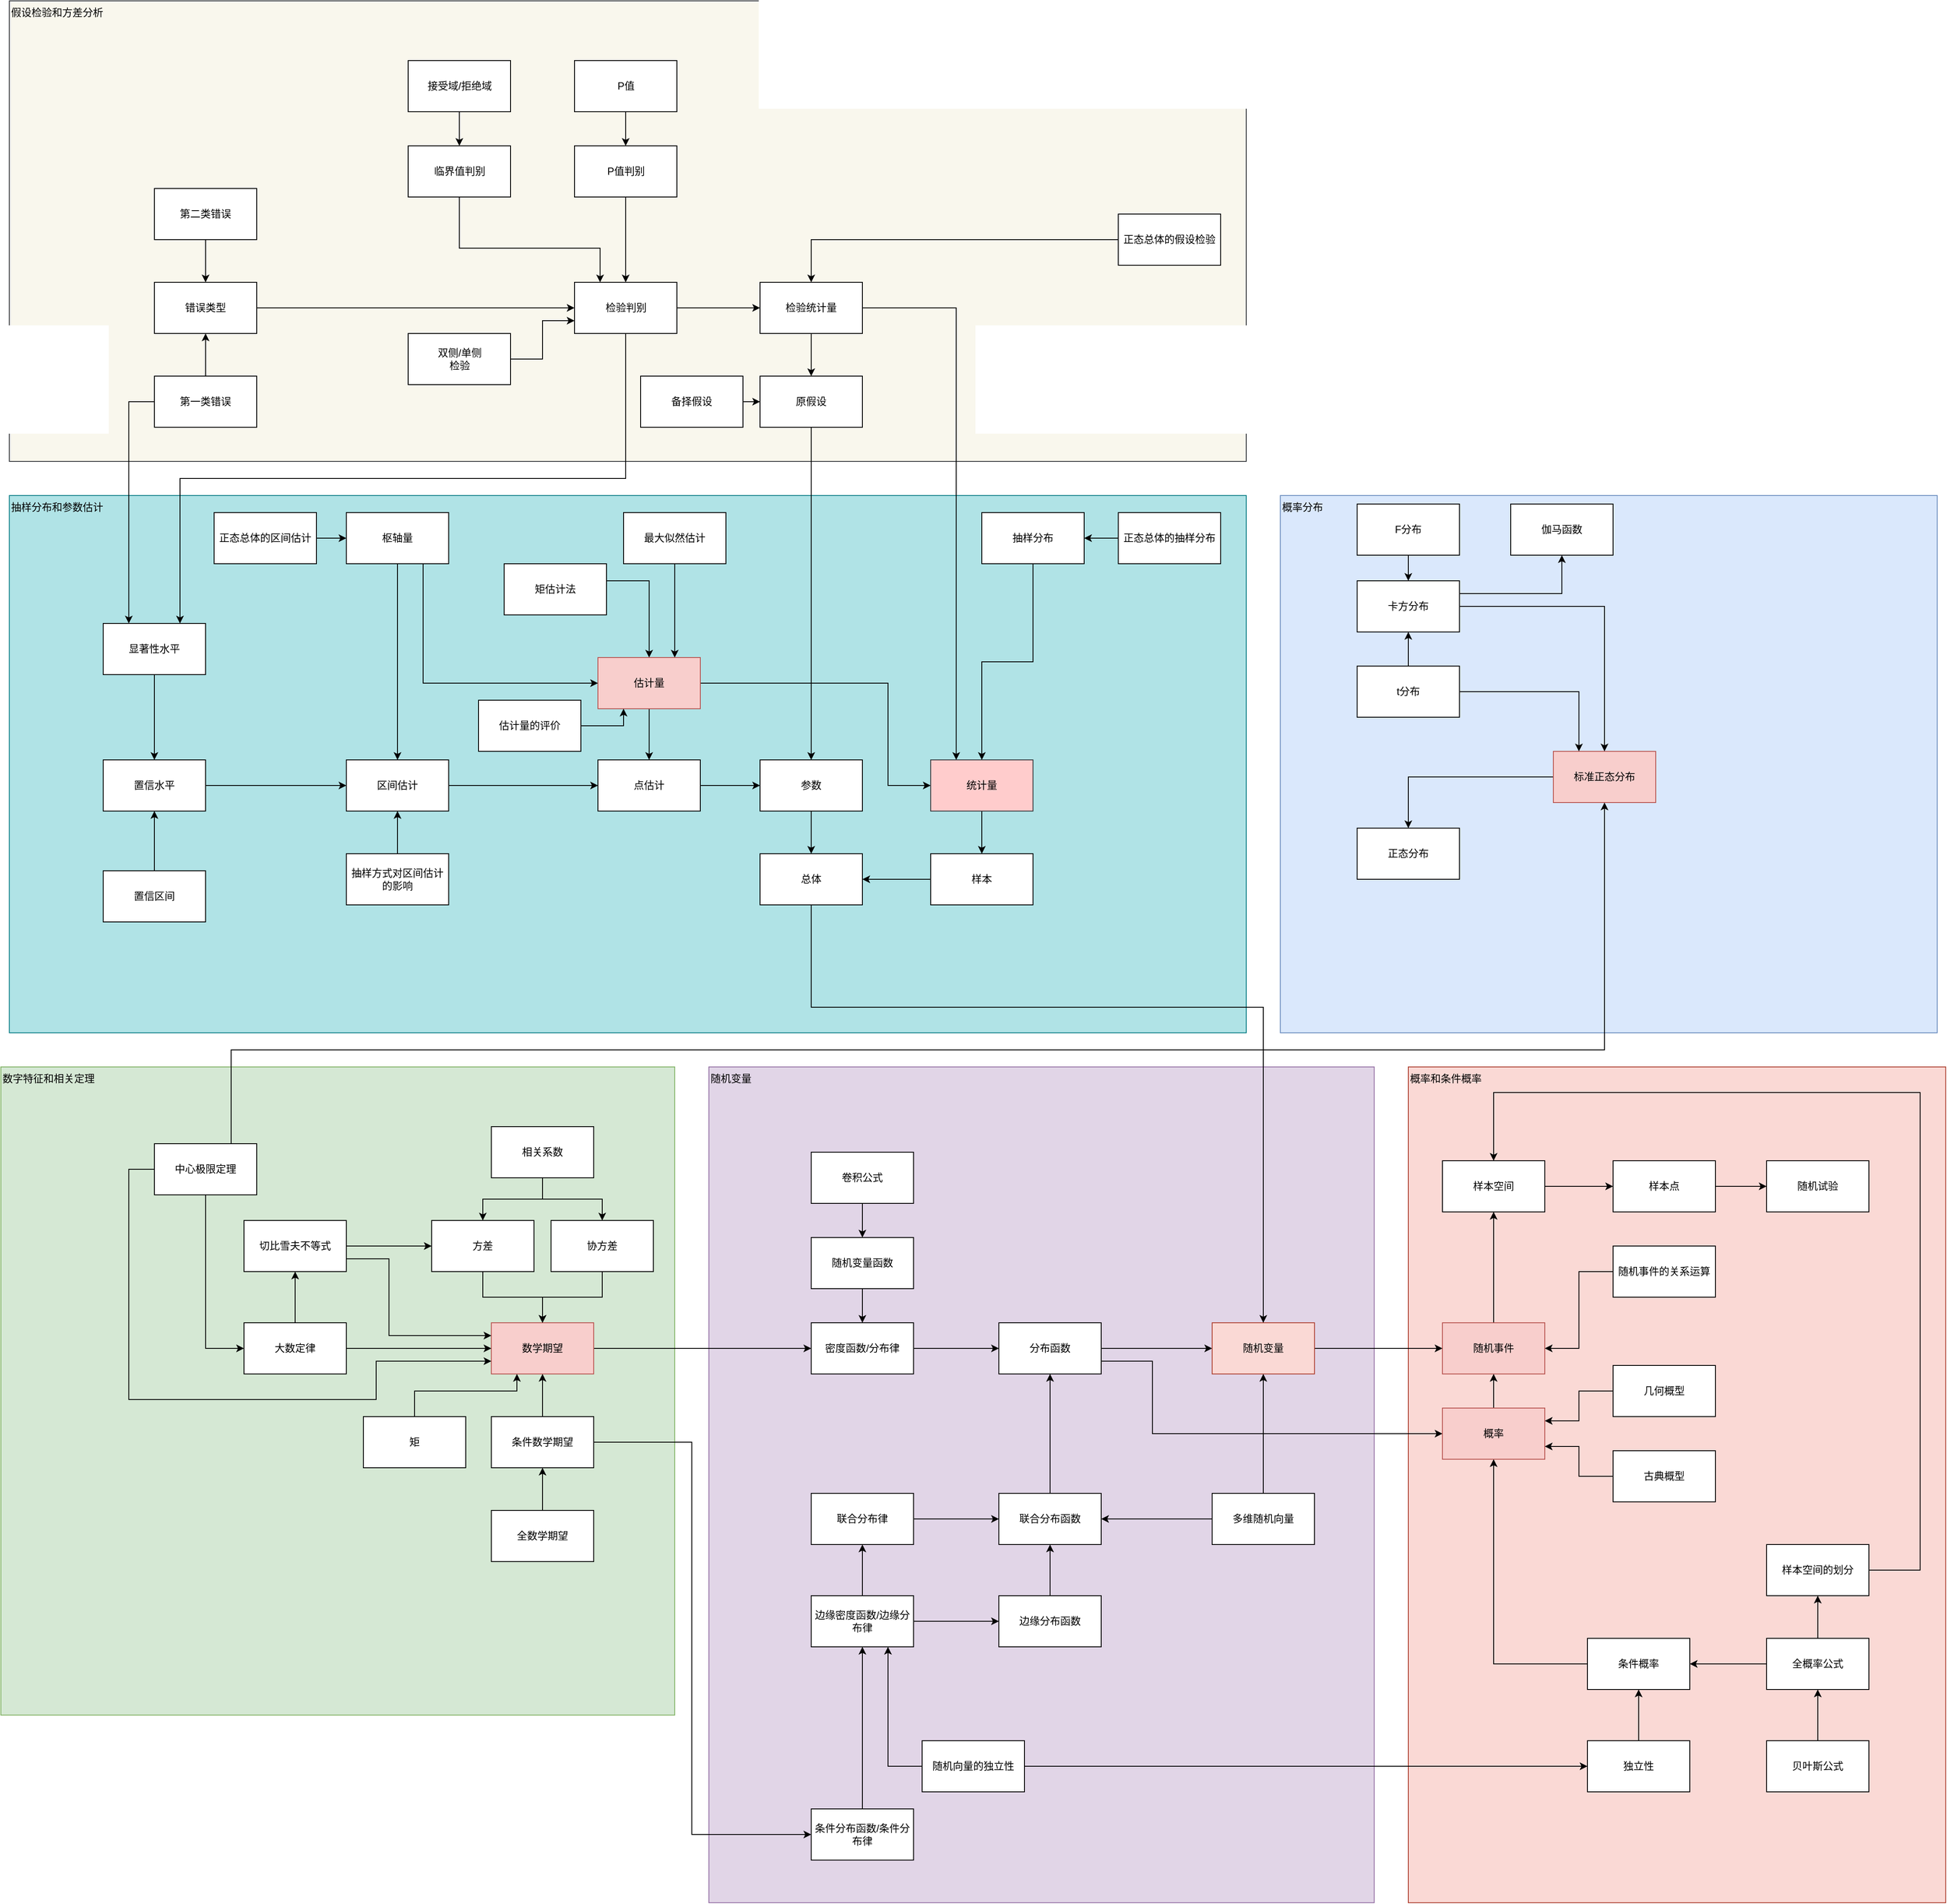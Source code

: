 <mxfile version="21.5.2" type="github">
  <diagram name="Page-1" id="LZJyDBGYhkVnm9KzOlmo">
    <mxGraphModel dx="3807" dy="3402" grid="1" gridSize="10" guides="1" tooltips="1" connect="1" arrows="1" fold="1" page="1" pageScale="1" pageWidth="850" pageHeight="1100" math="0" shadow="0">
      <root>
        <mxCell id="0" />
        <mxCell id="1" parent="0" />
        <mxCell id="ymbf6cTUOjelWDV3sFH_-29" value="假设检验和方差分析" style="rounded=0;whiteSpace=wrap;html=1;fillColor=#f9f7ed;strokeColor=#36393d;verticalAlign=top;align=left;" vertex="1" parent="1">
          <mxGeometry x="-940" y="-1500" width="1450" height="540" as="geometry" />
        </mxCell>
        <mxCell id="ymbf6cTUOjelWDV3sFH_-3" value="概率分布" style="rounded=0;whiteSpace=wrap;html=1;fillColor=#dae8fc;strokeColor=#6c8ebf;verticalAlign=top;align=left;" vertex="1" parent="1">
          <mxGeometry x="550" y="-920" width="770" height="630" as="geometry" />
        </mxCell>
        <mxCell id="F3k5V1CB1kf05i8B304b-11" value="随机变量" style="rounded=0;whiteSpace=wrap;html=1;fillColor=#e1d5e7;strokeColor=#9673a6;verticalAlign=top;align=left;" parent="1" vertex="1">
          <mxGeometry x="-120" y="-250" width="780" height="980" as="geometry" />
        </mxCell>
        <mxCell id="F3k5V1CB1kf05i8B304b-17" value="概率和条件概率" style="rounded=0;whiteSpace=wrap;html=1;fillColor=#fad9d5;strokeColor=#ae4132;verticalAlign=top;align=left;" parent="1" vertex="1">
          <mxGeometry x="700" y="-250" width="630" height="980" as="geometry" />
        </mxCell>
        <mxCell id="F3k5V1CB1kf05i8B304b-52" style="edgeStyle=orthogonalEdgeStyle;rounded=0;orthogonalLoop=1;jettySize=auto;html=1;entryX=0.5;entryY=1;entryDx=0;entryDy=0;" parent="1" source="cLtNdNn3tPnhrVzdo7Qm-2" target="F3k5V1CB1kf05i8B304b-12" edge="1">
          <mxGeometry relative="1" as="geometry">
            <Array as="points" />
          </mxGeometry>
        </mxCell>
        <mxCell id="cLtNdNn3tPnhrVzdo7Qm-2" value="联合分布函数" style="rounded=0;whiteSpace=wrap;html=1;" parent="1" vertex="1">
          <mxGeometry x="220" y="250" width="120" height="60" as="geometry" />
        </mxCell>
        <mxCell id="cLtNdNn3tPnhrVzdo7Qm-4" style="edgeStyle=orthogonalEdgeStyle;rounded=0;orthogonalLoop=1;jettySize=auto;html=1;" parent="1" source="cLtNdNn3tPnhrVzdo7Qm-3" target="cLtNdNn3tPnhrVzdo7Qm-2" edge="1">
          <mxGeometry relative="1" as="geometry" />
        </mxCell>
        <mxCell id="cLtNdNn3tPnhrVzdo7Qm-3" value="边缘分布函数" style="rounded=0;whiteSpace=wrap;html=1;" parent="1" vertex="1">
          <mxGeometry x="220" y="370" width="120" height="60" as="geometry" />
        </mxCell>
        <mxCell id="cLtNdNn3tPnhrVzdo7Qm-9" style="edgeStyle=orthogonalEdgeStyle;rounded=0;orthogonalLoop=1;jettySize=auto;html=1;" parent="1" source="cLtNdNn3tPnhrVzdo7Qm-6" target="cLtNdNn3tPnhrVzdo7Qm-8" edge="1">
          <mxGeometry relative="1" as="geometry" />
        </mxCell>
        <mxCell id="rsQqXhlNHzxdDihvjQ3C-8" style="edgeStyle=orthogonalEdgeStyle;rounded=0;orthogonalLoop=1;jettySize=auto;html=1;entryX=0;entryY=0.5;entryDx=0;entryDy=0;" parent="1" source="cLtNdNn3tPnhrVzdo7Qm-6" target="cLtNdNn3tPnhrVzdo7Qm-3" edge="1">
          <mxGeometry relative="1" as="geometry" />
        </mxCell>
        <mxCell id="cLtNdNn3tPnhrVzdo7Qm-6" value="边缘密度函数/边缘分布律" style="rounded=0;whiteSpace=wrap;html=1;" parent="1" vertex="1">
          <mxGeometry y="370" width="120" height="60" as="geometry" />
        </mxCell>
        <mxCell id="cLtNdNn3tPnhrVzdo7Qm-10" style="edgeStyle=orthogonalEdgeStyle;rounded=0;orthogonalLoop=1;jettySize=auto;html=1;entryX=0;entryY=0.5;entryDx=0;entryDy=0;" parent="1" source="cLtNdNn3tPnhrVzdo7Qm-8" target="cLtNdNn3tPnhrVzdo7Qm-2" edge="1">
          <mxGeometry relative="1" as="geometry" />
        </mxCell>
        <mxCell id="cLtNdNn3tPnhrVzdo7Qm-8" value="联合分布律" style="rounded=0;whiteSpace=wrap;html=1;" parent="1" vertex="1">
          <mxGeometry y="250" width="120" height="60" as="geometry" />
        </mxCell>
        <mxCell id="cLtNdNn3tPnhrVzdo7Qm-14" style="edgeStyle=orthogonalEdgeStyle;rounded=0;orthogonalLoop=1;jettySize=auto;html=1;" parent="1" source="cLtNdNn3tPnhrVzdo7Qm-13" target="cLtNdNn3tPnhrVzdo7Qm-6" edge="1">
          <mxGeometry relative="1" as="geometry" />
        </mxCell>
        <mxCell id="cLtNdNn3tPnhrVzdo7Qm-13" value="条件分布函数/条件分布律" style="rounded=0;whiteSpace=wrap;html=1;" parent="1" vertex="1">
          <mxGeometry y="620" width="120" height="60" as="geometry" />
        </mxCell>
        <mxCell id="cLtNdNn3tPnhrVzdo7Qm-18" style="edgeStyle=orthogonalEdgeStyle;rounded=0;orthogonalLoop=1;jettySize=auto;html=1;entryX=0.75;entryY=1;entryDx=0;entryDy=0;" parent="1" source="cLtNdNn3tPnhrVzdo7Qm-16" target="cLtNdNn3tPnhrVzdo7Qm-6" edge="1">
          <mxGeometry relative="1" as="geometry" />
        </mxCell>
        <mxCell id="F3k5V1CB1kf05i8B304b-58" style="edgeStyle=orthogonalEdgeStyle;rounded=0;orthogonalLoop=1;jettySize=auto;html=1;entryX=0;entryY=0.5;entryDx=0;entryDy=0;exitX=1;exitY=0.5;exitDx=0;exitDy=0;" parent="1" source="cLtNdNn3tPnhrVzdo7Qm-16" target="F3k5V1CB1kf05i8B304b-42" edge="1">
          <mxGeometry relative="1" as="geometry">
            <Array as="points" />
          </mxGeometry>
        </mxCell>
        <mxCell id="cLtNdNn3tPnhrVzdo7Qm-16" value="随机向量的独立性" style="rounded=0;whiteSpace=wrap;html=1;" parent="1" vertex="1">
          <mxGeometry x="130" y="540" width="120" height="60" as="geometry" />
        </mxCell>
        <mxCell id="F3k5V1CB1kf05i8B304b-2" value="数字特征和相关定理" style="rounded=0;whiteSpace=wrap;html=1;fillColor=#d5e8d4;strokeColor=#82b366;verticalAlign=top;align=left;" parent="1" vertex="1">
          <mxGeometry x="-950" y="-250" width="790" height="760" as="geometry" />
        </mxCell>
        <mxCell id="rsQqXhlNHzxdDihvjQ3C-1" style="edgeStyle=orthogonalEdgeStyle;rounded=0;orthogonalLoop=1;jettySize=auto;html=1;entryX=0;entryY=0.5;entryDx=0;entryDy=0;" parent="1" source="F3k5V1CB1kf05i8B304b-3" target="F3k5V1CB1kf05i8B304b-15" edge="1">
          <mxGeometry relative="1" as="geometry" />
        </mxCell>
        <mxCell id="F3k5V1CB1kf05i8B304b-3" value="数学期望" style="rounded=0;whiteSpace=wrap;html=1;fillColor=#f8cecc;strokeColor=#b85450;" parent="1" vertex="1">
          <mxGeometry x="-375" y="50" width="120" height="60" as="geometry" />
        </mxCell>
        <mxCell id="F3k5V1CB1kf05i8B304b-5" style="edgeStyle=orthogonalEdgeStyle;rounded=0;orthogonalLoop=1;jettySize=auto;html=1;" parent="1" source="F3k5V1CB1kf05i8B304b-4" target="F3k5V1CB1kf05i8B304b-3" edge="1">
          <mxGeometry relative="1" as="geometry" />
        </mxCell>
        <mxCell id="F3k5V1CB1kf05i8B304b-4" value="方差" style="rounded=0;whiteSpace=wrap;html=1;" parent="1" vertex="1">
          <mxGeometry x="-445" y="-70" width="120" height="60" as="geometry" />
        </mxCell>
        <mxCell id="F3k5V1CB1kf05i8B304b-7" style="edgeStyle=orthogonalEdgeStyle;rounded=0;orthogonalLoop=1;jettySize=auto;html=1;entryX=0;entryY=0.5;entryDx=0;entryDy=0;exitX=0.5;exitY=1;exitDx=0;exitDy=0;" parent="1" source="F3k5V1CB1kf05i8B304b-6" target="cLtNdNn3tPnhrVzdo7Qm-13" edge="1">
          <mxGeometry relative="1" as="geometry">
            <Array as="points">
              <mxPoint x="-320" y="190" />
              <mxPoint x="-140" y="190" />
              <mxPoint x="-140" y="640" />
            </Array>
            <mxPoint x="530.0" y="790" as="targetPoint" />
          </mxGeometry>
        </mxCell>
        <mxCell id="F3k5V1CB1kf05i8B304b-9" style="edgeStyle=orthogonalEdgeStyle;rounded=0;orthogonalLoop=1;jettySize=auto;html=1;entryX=0.5;entryY=1;entryDx=0;entryDy=0;" parent="1" source="F3k5V1CB1kf05i8B304b-6" target="F3k5V1CB1kf05i8B304b-3" edge="1">
          <mxGeometry relative="1" as="geometry">
            <Array as="points">
              <mxPoint x="-315" y="110" />
              <mxPoint x="-315" y="110" />
            </Array>
          </mxGeometry>
        </mxCell>
        <mxCell id="F3k5V1CB1kf05i8B304b-6" value="条件数学期望" style="rounded=0;whiteSpace=wrap;html=1;" parent="1" vertex="1">
          <mxGeometry x="-375" y="160" width="120" height="60" as="geometry" />
        </mxCell>
        <mxCell id="F3k5V1CB1kf05i8B304b-50" style="edgeStyle=orthogonalEdgeStyle;rounded=0;orthogonalLoop=1;jettySize=auto;html=1;" parent="1" source="F3k5V1CB1kf05i8B304b-12" target="F3k5V1CB1kf05i8B304b-45" edge="1">
          <mxGeometry relative="1" as="geometry" />
        </mxCell>
        <mxCell id="X7N7p8_V6x4Iawnt1zt9-11" style="edgeStyle=orthogonalEdgeStyle;rounded=0;orthogonalLoop=1;jettySize=auto;html=1;entryX=0;entryY=0.5;entryDx=0;entryDy=0;exitX=1;exitY=0.75;exitDx=0;exitDy=0;" parent="1" source="F3k5V1CB1kf05i8B304b-12" target="F3k5V1CB1kf05i8B304b-29" edge="1">
          <mxGeometry relative="1" as="geometry">
            <Array as="points">
              <mxPoint x="400" y="95" />
              <mxPoint x="400" y="180" />
            </Array>
          </mxGeometry>
        </mxCell>
        <mxCell id="F3k5V1CB1kf05i8B304b-12" value="分布函数" style="rounded=0;whiteSpace=wrap;html=1;" parent="1" vertex="1">
          <mxGeometry x="220" y="50" width="120" height="60" as="geometry" />
        </mxCell>
        <mxCell id="F3k5V1CB1kf05i8B304b-16" style="edgeStyle=orthogonalEdgeStyle;rounded=0;orthogonalLoop=1;jettySize=auto;html=1;" parent="1" source="F3k5V1CB1kf05i8B304b-15" target="F3k5V1CB1kf05i8B304b-12" edge="1">
          <mxGeometry relative="1" as="geometry" />
        </mxCell>
        <mxCell id="F3k5V1CB1kf05i8B304b-15" value="密度函数/分布律" style="rounded=0;whiteSpace=wrap;html=1;" parent="1" vertex="1">
          <mxGeometry y="50" width="120" height="60" as="geometry" />
        </mxCell>
        <mxCell id="F3k5V1CB1kf05i8B304b-18" value="随机试验" style="rounded=0;whiteSpace=wrap;html=1;" parent="1" vertex="1">
          <mxGeometry x="1120" y="-140" width="120" height="60" as="geometry" />
        </mxCell>
        <mxCell id="F3k5V1CB1kf05i8B304b-26" style="edgeStyle=orthogonalEdgeStyle;rounded=0;orthogonalLoop=1;jettySize=auto;html=1;" parent="1" source="F3k5V1CB1kf05i8B304b-19" target="F3k5V1CB1kf05i8B304b-23" edge="1">
          <mxGeometry relative="1" as="geometry" />
        </mxCell>
        <mxCell id="F3k5V1CB1kf05i8B304b-19" value="随机事件" style="rounded=0;whiteSpace=wrap;html=1;fillColor=#f8cecc;strokeColor=#b85450;" parent="1" vertex="1">
          <mxGeometry x="740" y="50" width="120" height="60" as="geometry" />
        </mxCell>
        <mxCell id="F3k5V1CB1kf05i8B304b-21" style="edgeStyle=orthogonalEdgeStyle;rounded=0;orthogonalLoop=1;jettySize=auto;html=1;" parent="1" source="F3k5V1CB1kf05i8B304b-20" target="F3k5V1CB1kf05i8B304b-18" edge="1">
          <mxGeometry relative="1" as="geometry" />
        </mxCell>
        <mxCell id="F3k5V1CB1kf05i8B304b-20" value="样本点" style="rounded=0;whiteSpace=wrap;html=1;" parent="1" vertex="1">
          <mxGeometry x="940" y="-140" width="120" height="60" as="geometry" />
        </mxCell>
        <mxCell id="F3k5V1CB1kf05i8B304b-25" style="edgeStyle=orthogonalEdgeStyle;rounded=0;orthogonalLoop=1;jettySize=auto;html=1;" parent="1" source="F3k5V1CB1kf05i8B304b-23" target="F3k5V1CB1kf05i8B304b-20" edge="1">
          <mxGeometry relative="1" as="geometry" />
        </mxCell>
        <mxCell id="F3k5V1CB1kf05i8B304b-23" value="样本空间" style="rounded=0;whiteSpace=wrap;html=1;" parent="1" vertex="1">
          <mxGeometry x="740" y="-140" width="120" height="60" as="geometry" />
        </mxCell>
        <mxCell id="F3k5V1CB1kf05i8B304b-28" style="edgeStyle=orthogonalEdgeStyle;rounded=0;orthogonalLoop=1;jettySize=auto;html=1;entryX=1;entryY=0.5;entryDx=0;entryDy=0;" parent="1" source="F3k5V1CB1kf05i8B304b-27" target="F3k5V1CB1kf05i8B304b-19" edge="1">
          <mxGeometry relative="1" as="geometry" />
        </mxCell>
        <mxCell id="F3k5V1CB1kf05i8B304b-27" value="随机事件的关系运算" style="rounded=0;whiteSpace=wrap;html=1;" parent="1" vertex="1">
          <mxGeometry x="940" y="-40" width="120" height="60" as="geometry" />
        </mxCell>
        <mxCell id="F3k5V1CB1kf05i8B304b-30" style="edgeStyle=orthogonalEdgeStyle;rounded=0;orthogonalLoop=1;jettySize=auto;html=1;" parent="1" source="F3k5V1CB1kf05i8B304b-29" target="F3k5V1CB1kf05i8B304b-19" edge="1">
          <mxGeometry relative="1" as="geometry" />
        </mxCell>
        <mxCell id="F3k5V1CB1kf05i8B304b-29" value="概率" style="rounded=0;whiteSpace=wrap;html=1;fillColor=#f8cecc;strokeColor=#b85450;" parent="1" vertex="1">
          <mxGeometry x="740" y="150" width="120" height="60" as="geometry" />
        </mxCell>
        <mxCell id="F3k5V1CB1kf05i8B304b-34" style="edgeStyle=orthogonalEdgeStyle;rounded=0;orthogonalLoop=1;jettySize=auto;html=1;entryX=1;entryY=0.75;entryDx=0;entryDy=0;" parent="1" source="F3k5V1CB1kf05i8B304b-31" target="F3k5V1CB1kf05i8B304b-29" edge="1">
          <mxGeometry relative="1" as="geometry" />
        </mxCell>
        <mxCell id="F3k5V1CB1kf05i8B304b-31" value="古典概型" style="rounded=0;whiteSpace=wrap;html=1;" parent="1" vertex="1">
          <mxGeometry x="940" y="200" width="120" height="60" as="geometry" />
        </mxCell>
        <mxCell id="F3k5V1CB1kf05i8B304b-33" style="edgeStyle=orthogonalEdgeStyle;rounded=0;orthogonalLoop=1;jettySize=auto;html=1;entryX=1;entryY=0.25;entryDx=0;entryDy=0;" parent="1" source="F3k5V1CB1kf05i8B304b-32" target="F3k5V1CB1kf05i8B304b-29" edge="1">
          <mxGeometry relative="1" as="geometry" />
        </mxCell>
        <mxCell id="F3k5V1CB1kf05i8B304b-32" value="几何概型" style="rounded=0;whiteSpace=wrap;html=1;" parent="1" vertex="1">
          <mxGeometry x="940" y="100" width="120" height="60" as="geometry" />
        </mxCell>
        <mxCell id="F3k5V1CB1kf05i8B304b-37" style="edgeStyle=orthogonalEdgeStyle;rounded=0;orthogonalLoop=1;jettySize=auto;html=1;entryX=0.5;entryY=1;entryDx=0;entryDy=0;" parent="1" source="F3k5V1CB1kf05i8B304b-36" target="F3k5V1CB1kf05i8B304b-29" edge="1">
          <mxGeometry relative="1" as="geometry" />
        </mxCell>
        <mxCell id="F3k5V1CB1kf05i8B304b-36" value="条件概率" style="rounded=0;whiteSpace=wrap;html=1;" parent="1" vertex="1">
          <mxGeometry x="910" y="420" width="120" height="60" as="geometry" />
        </mxCell>
        <mxCell id="F3k5V1CB1kf05i8B304b-39" style="edgeStyle=orthogonalEdgeStyle;rounded=0;orthogonalLoop=1;jettySize=auto;html=1;entryX=1;entryY=0.5;entryDx=0;entryDy=0;" parent="1" source="F3k5V1CB1kf05i8B304b-38" target="F3k5V1CB1kf05i8B304b-36" edge="1">
          <mxGeometry relative="1" as="geometry" />
        </mxCell>
        <mxCell id="F3k5V1CB1kf05i8B304b-48" style="edgeStyle=orthogonalEdgeStyle;rounded=0;orthogonalLoop=1;jettySize=auto;html=1;" parent="1" source="F3k5V1CB1kf05i8B304b-38" target="F3k5V1CB1kf05i8B304b-47" edge="1">
          <mxGeometry relative="1" as="geometry" />
        </mxCell>
        <mxCell id="F3k5V1CB1kf05i8B304b-38" value="全概率公式" style="rounded=0;whiteSpace=wrap;html=1;" parent="1" vertex="1">
          <mxGeometry x="1120" y="420" width="120" height="60" as="geometry" />
        </mxCell>
        <mxCell id="F3k5V1CB1kf05i8B304b-41" style="edgeStyle=orthogonalEdgeStyle;rounded=0;orthogonalLoop=1;jettySize=auto;html=1;" parent="1" source="F3k5V1CB1kf05i8B304b-40" target="F3k5V1CB1kf05i8B304b-38" edge="1">
          <mxGeometry relative="1" as="geometry" />
        </mxCell>
        <mxCell id="F3k5V1CB1kf05i8B304b-40" value="贝叶斯公式" style="rounded=0;whiteSpace=wrap;html=1;" parent="1" vertex="1">
          <mxGeometry x="1120" y="540" width="120" height="60" as="geometry" />
        </mxCell>
        <mxCell id="F3k5V1CB1kf05i8B304b-43" style="edgeStyle=orthogonalEdgeStyle;rounded=0;orthogonalLoop=1;jettySize=auto;html=1;entryX=0.5;entryY=1;entryDx=0;entryDy=0;" parent="1" source="F3k5V1CB1kf05i8B304b-42" target="F3k5V1CB1kf05i8B304b-36" edge="1">
          <mxGeometry relative="1" as="geometry" />
        </mxCell>
        <mxCell id="F3k5V1CB1kf05i8B304b-42" value="独立性" style="rounded=0;whiteSpace=wrap;html=1;" parent="1" vertex="1">
          <mxGeometry x="910" y="540" width="120" height="60" as="geometry" />
        </mxCell>
        <mxCell id="F3k5V1CB1kf05i8B304b-46" style="edgeStyle=orthogonalEdgeStyle;rounded=0;orthogonalLoop=1;jettySize=auto;html=1;" parent="1" source="F3k5V1CB1kf05i8B304b-45" target="F3k5V1CB1kf05i8B304b-19" edge="1">
          <mxGeometry relative="1" as="geometry" />
        </mxCell>
        <mxCell id="F3k5V1CB1kf05i8B304b-45" value="随机变量" style="rounded=0;whiteSpace=wrap;html=1;fillColor=#fad9d5;strokeColor=#ae4132;" parent="1" vertex="1">
          <mxGeometry x="470" y="50" width="120" height="60" as="geometry" />
        </mxCell>
        <mxCell id="F3k5V1CB1kf05i8B304b-49" style="edgeStyle=orthogonalEdgeStyle;rounded=0;orthogonalLoop=1;jettySize=auto;html=1;entryX=0.5;entryY=0;entryDx=0;entryDy=0;" parent="1" source="F3k5V1CB1kf05i8B304b-47" target="F3k5V1CB1kf05i8B304b-23" edge="1">
          <mxGeometry relative="1" as="geometry">
            <Array as="points">
              <mxPoint x="1300" y="340" />
              <mxPoint x="1300" y="-220" />
              <mxPoint x="800" y="-220" />
            </Array>
          </mxGeometry>
        </mxCell>
        <mxCell id="F3k5V1CB1kf05i8B304b-47" value="样本空间的划分" style="rounded=0;whiteSpace=wrap;html=1;" parent="1" vertex="1">
          <mxGeometry x="1120" y="310" width="120" height="60" as="geometry" />
        </mxCell>
        <mxCell id="F3k5V1CB1kf05i8B304b-54" style="edgeStyle=orthogonalEdgeStyle;rounded=0;orthogonalLoop=1;jettySize=auto;html=1;entryX=0.5;entryY=1;entryDx=0;entryDy=0;" parent="1" source="F3k5V1CB1kf05i8B304b-53" target="F3k5V1CB1kf05i8B304b-45" edge="1">
          <mxGeometry relative="1" as="geometry" />
        </mxCell>
        <mxCell id="F3k5V1CB1kf05i8B304b-55" style="edgeStyle=orthogonalEdgeStyle;rounded=0;orthogonalLoop=1;jettySize=auto;html=1;" parent="1" source="F3k5V1CB1kf05i8B304b-53" target="cLtNdNn3tPnhrVzdo7Qm-2" edge="1">
          <mxGeometry relative="1" as="geometry" />
        </mxCell>
        <mxCell id="F3k5V1CB1kf05i8B304b-53" value="多维随机向量" style="rounded=0;whiteSpace=wrap;html=1;" parent="1" vertex="1">
          <mxGeometry x="470" y="250" width="120" height="60" as="geometry" />
        </mxCell>
        <mxCell id="X7N7p8_V6x4Iawnt1zt9-3" style="edgeStyle=orthogonalEdgeStyle;rounded=0;orthogonalLoop=1;jettySize=auto;html=1;entryX=0.5;entryY=0;entryDx=0;entryDy=0;" parent="1" source="rsQqXhlNHzxdDihvjQ3C-2" target="F3k5V1CB1kf05i8B304b-3" edge="1">
          <mxGeometry relative="1" as="geometry" />
        </mxCell>
        <mxCell id="rsQqXhlNHzxdDihvjQ3C-2" value="协方差" style="rounded=0;whiteSpace=wrap;html=1;" parent="1" vertex="1">
          <mxGeometry x="-305" y="-70" width="120" height="60" as="geometry" />
        </mxCell>
        <mxCell id="rsQqXhlNHzxdDihvjQ3C-6" style="edgeStyle=orthogonalEdgeStyle;rounded=0;orthogonalLoop=1;jettySize=auto;html=1;entryX=0.5;entryY=0;entryDx=0;entryDy=0;" parent="1" source="rsQqXhlNHzxdDihvjQ3C-5" target="F3k5V1CB1kf05i8B304b-4" edge="1">
          <mxGeometry relative="1" as="geometry" />
        </mxCell>
        <mxCell id="rsQqXhlNHzxdDihvjQ3C-7" style="edgeStyle=orthogonalEdgeStyle;rounded=0;orthogonalLoop=1;jettySize=auto;html=1;" parent="1" source="rsQqXhlNHzxdDihvjQ3C-5" target="rsQqXhlNHzxdDihvjQ3C-2" edge="1">
          <mxGeometry relative="1" as="geometry" />
        </mxCell>
        <mxCell id="rsQqXhlNHzxdDihvjQ3C-5" value="相关系数" style="rounded=0;whiteSpace=wrap;html=1;" parent="1" vertex="1">
          <mxGeometry x="-375" y="-180" width="120" height="60" as="geometry" />
        </mxCell>
        <mxCell id="rsQqXhlNHzxdDihvjQ3C-10" style="edgeStyle=orthogonalEdgeStyle;rounded=0;orthogonalLoop=1;jettySize=auto;html=1;entryX=0.25;entryY=1;entryDx=0;entryDy=0;exitX=0.5;exitY=0;exitDx=0;exitDy=0;" parent="1" source="rsQqXhlNHzxdDihvjQ3C-9" target="F3k5V1CB1kf05i8B304b-3" edge="1">
          <mxGeometry relative="1" as="geometry">
            <Array as="points">
              <mxPoint x="-465" y="130" />
              <mxPoint x="-345" y="130" />
            </Array>
          </mxGeometry>
        </mxCell>
        <mxCell id="rsQqXhlNHzxdDihvjQ3C-9" value="矩" style="rounded=0;whiteSpace=wrap;html=1;" parent="1" vertex="1">
          <mxGeometry x="-525" y="160" width="120" height="60" as="geometry" />
        </mxCell>
        <mxCell id="zyKKh0DaNkTI4sQCX2Am-1" value="抽样分布和参数估计" style="rounded=0;whiteSpace=wrap;html=1;fillColor=#b0e3e6;strokeColor=#0e8088;verticalAlign=top;align=left;" parent="1" vertex="1">
          <mxGeometry x="-940" y="-920" width="1450" height="630" as="geometry" />
        </mxCell>
        <mxCell id="zyKKh0DaNkTI4sQCX2Am-14" style="edgeStyle=orthogonalEdgeStyle;rounded=0;orthogonalLoop=1;jettySize=auto;html=1;exitX=0.5;exitY=1;exitDx=0;exitDy=0;" parent="1" source="zyKKh0DaNkTI4sQCX2Am-2" target="F3k5V1CB1kf05i8B304b-45" edge="1">
          <mxGeometry relative="1" as="geometry">
            <Array as="points">
              <mxPoint y="-320" />
              <mxPoint x="530" y="-320" />
            </Array>
          </mxGeometry>
        </mxCell>
        <mxCell id="zyKKh0DaNkTI4sQCX2Am-2" value="总体" style="rounded=0;whiteSpace=wrap;html=1;" parent="1" vertex="1">
          <mxGeometry x="-60" y="-500" width="120" height="60" as="geometry" />
        </mxCell>
        <mxCell id="zyKKh0DaNkTI4sQCX2Am-4" style="edgeStyle=orthogonalEdgeStyle;rounded=0;orthogonalLoop=1;jettySize=auto;html=1;" parent="1" source="zyKKh0DaNkTI4sQCX2Am-3" target="zyKKh0DaNkTI4sQCX2Am-2" edge="1">
          <mxGeometry relative="1" as="geometry" />
        </mxCell>
        <mxCell id="zyKKh0DaNkTI4sQCX2Am-3" value="样本" style="rounded=0;whiteSpace=wrap;html=1;" parent="1" vertex="1">
          <mxGeometry x="140" y="-500" width="120" height="60" as="geometry" />
        </mxCell>
        <mxCell id="zyKKh0DaNkTI4sQCX2Am-6" style="edgeStyle=orthogonalEdgeStyle;rounded=0;orthogonalLoop=1;jettySize=auto;html=1;" parent="1" source="zyKKh0DaNkTI4sQCX2Am-5" target="zyKKh0DaNkTI4sQCX2Am-3" edge="1">
          <mxGeometry relative="1" as="geometry" />
        </mxCell>
        <mxCell id="zyKKh0DaNkTI4sQCX2Am-5" value="统计量" style="rounded=0;whiteSpace=wrap;html=1;fillColor=#ffcccc;strokeColor=#36393d;" parent="1" vertex="1">
          <mxGeometry x="140" y="-610" width="120" height="60" as="geometry" />
        </mxCell>
        <mxCell id="zyKKh0DaNkTI4sQCX2Am-8" style="edgeStyle=orthogonalEdgeStyle;rounded=0;orthogonalLoop=1;jettySize=auto;html=1;entryX=0.5;entryY=0;entryDx=0;entryDy=0;" parent="1" source="zyKKh0DaNkTI4sQCX2Am-7" target="zyKKh0DaNkTI4sQCX2Am-2" edge="1">
          <mxGeometry relative="1" as="geometry" />
        </mxCell>
        <mxCell id="zyKKh0DaNkTI4sQCX2Am-7" value="参数" style="rounded=0;whiteSpace=wrap;html=1;" parent="1" vertex="1">
          <mxGeometry x="-60" y="-610" width="120" height="60" as="geometry" />
        </mxCell>
        <mxCell id="zyKKh0DaNkTI4sQCX2Am-16" style="edgeStyle=orthogonalEdgeStyle;rounded=0;orthogonalLoop=1;jettySize=auto;html=1;entryX=0.5;entryY=0;entryDx=0;entryDy=0;" parent="1" source="zyKKh0DaNkTI4sQCX2Am-15" target="zyKKh0DaNkTI4sQCX2Am-5" edge="1">
          <mxGeometry relative="1" as="geometry" />
        </mxCell>
        <mxCell id="zyKKh0DaNkTI4sQCX2Am-15" value="抽样分布" style="rounded=0;whiteSpace=wrap;html=1;" parent="1" vertex="1">
          <mxGeometry x="200" y="-900" width="120" height="60" as="geometry" />
        </mxCell>
        <mxCell id="zyKKh0DaNkTI4sQCX2Am-19" style="edgeStyle=orthogonalEdgeStyle;rounded=0;orthogonalLoop=1;jettySize=auto;html=1;entryX=0;entryY=0.5;entryDx=0;entryDy=0;" parent="1" source="zyKKh0DaNkTI4sQCX2Am-18" target="zyKKh0DaNkTI4sQCX2Am-7" edge="1">
          <mxGeometry relative="1" as="geometry" />
        </mxCell>
        <mxCell id="zyKKh0DaNkTI4sQCX2Am-18" value="点估计" style="rounded=0;whiteSpace=wrap;html=1;" parent="1" vertex="1">
          <mxGeometry x="-250" y="-610" width="120" height="60" as="geometry" />
        </mxCell>
        <mxCell id="ymbf6cTUOjelWDV3sFH_-9" style="edgeStyle=orthogonalEdgeStyle;rounded=0;orthogonalLoop=1;jettySize=auto;html=1;entryX=0.5;entryY=0;entryDx=0;entryDy=0;" edge="1" parent="1" source="zyKKh0DaNkTI4sQCX2Am-20" target="zyKKh0DaNkTI4sQCX2Am-27">
          <mxGeometry relative="1" as="geometry">
            <Array as="points">
              <mxPoint x="-190" y="-820" />
            </Array>
          </mxGeometry>
        </mxCell>
        <mxCell id="zyKKh0DaNkTI4sQCX2Am-20" value="矩估计法" style="rounded=0;whiteSpace=wrap;html=1;" parent="1" vertex="1">
          <mxGeometry x="-360" y="-840" width="120" height="60" as="geometry" />
        </mxCell>
        <mxCell id="ymbf6cTUOjelWDV3sFH_-10" style="edgeStyle=orthogonalEdgeStyle;rounded=0;orthogonalLoop=1;jettySize=auto;html=1;entryX=0.75;entryY=0;entryDx=0;entryDy=0;" edge="1" parent="1" source="zyKKh0DaNkTI4sQCX2Am-21" target="zyKKh0DaNkTI4sQCX2Am-27">
          <mxGeometry relative="1" as="geometry" />
        </mxCell>
        <mxCell id="zyKKh0DaNkTI4sQCX2Am-21" value="最大似然估计" style="rounded=0;whiteSpace=wrap;html=1;" parent="1" vertex="1">
          <mxGeometry x="-220" y="-900" width="120" height="60" as="geometry" />
        </mxCell>
        <mxCell id="Ruo5OxQ9jc3C6_qE5Jxz-2" style="edgeStyle=orthogonalEdgeStyle;rounded=0;orthogonalLoop=1;jettySize=auto;html=1;" parent="1" source="zyKKh0DaNkTI4sQCX2Am-24" target="zyKKh0DaNkTI4sQCX2Am-18" edge="1">
          <mxGeometry relative="1" as="geometry" />
        </mxCell>
        <mxCell id="zyKKh0DaNkTI4sQCX2Am-24" value="区间估计" style="rounded=0;whiteSpace=wrap;html=1;" parent="1" vertex="1">
          <mxGeometry x="-545" y="-610" width="120" height="60" as="geometry" />
        </mxCell>
        <mxCell id="ymbf6cTUOjelWDV3sFH_-1" style="edgeStyle=orthogonalEdgeStyle;rounded=0;orthogonalLoop=1;jettySize=auto;html=1;" edge="1" parent="1" source="zyKKh0DaNkTI4sQCX2Am-27" target="zyKKh0DaNkTI4sQCX2Am-18">
          <mxGeometry relative="1" as="geometry" />
        </mxCell>
        <mxCell id="ymbf6cTUOjelWDV3sFH_-7" style="edgeStyle=orthogonalEdgeStyle;rounded=0;orthogonalLoop=1;jettySize=auto;html=1;entryX=0;entryY=0.5;entryDx=0;entryDy=0;" edge="1" parent="1" source="zyKKh0DaNkTI4sQCX2Am-27" target="zyKKh0DaNkTI4sQCX2Am-5">
          <mxGeometry relative="1" as="geometry">
            <Array as="points">
              <mxPoint x="90" y="-700" />
              <mxPoint x="90" y="-580" />
            </Array>
          </mxGeometry>
        </mxCell>
        <mxCell id="zyKKh0DaNkTI4sQCX2Am-27" value="估计量" style="rounded=0;whiteSpace=wrap;html=1;fillColor=#f8cecc;strokeColor=#b85450;" parent="1" vertex="1">
          <mxGeometry x="-250" y="-730" width="120" height="60" as="geometry" />
        </mxCell>
        <mxCell id="zyKKh0DaNkTI4sQCX2Am-31" style="edgeStyle=orthogonalEdgeStyle;rounded=0;orthogonalLoop=1;jettySize=auto;html=1;entryX=0.25;entryY=1;entryDx=0;entryDy=0;" parent="1" source="zyKKh0DaNkTI4sQCX2Am-30" target="zyKKh0DaNkTI4sQCX2Am-27" edge="1">
          <mxGeometry relative="1" as="geometry" />
        </mxCell>
        <mxCell id="zyKKh0DaNkTI4sQCX2Am-30" value="估计量的评价" style="rounded=0;whiteSpace=wrap;html=1;" parent="1" vertex="1">
          <mxGeometry x="-390" y="-680" width="120" height="60" as="geometry" />
        </mxCell>
        <mxCell id="ymbf6cTUOjelWDV3sFH_-25" style="edgeStyle=orthogonalEdgeStyle;rounded=0;orthogonalLoop=1;jettySize=auto;html=1;entryX=0;entryY=0.5;entryDx=0;entryDy=0;exitX=0.75;exitY=1;exitDx=0;exitDy=0;" edge="1" parent="1" source="zyKKh0DaNkTI4sQCX2Am-32" target="zyKKh0DaNkTI4sQCX2Am-27">
          <mxGeometry relative="1" as="geometry">
            <Array as="points">
              <mxPoint x="-455" y="-700" />
            </Array>
          </mxGeometry>
        </mxCell>
        <mxCell id="ymbf6cTUOjelWDV3sFH_-26" style="edgeStyle=orthogonalEdgeStyle;rounded=0;orthogonalLoop=1;jettySize=auto;html=1;" edge="1" parent="1" source="zyKKh0DaNkTI4sQCX2Am-32" target="zyKKh0DaNkTI4sQCX2Am-24">
          <mxGeometry relative="1" as="geometry" />
        </mxCell>
        <mxCell id="zyKKh0DaNkTI4sQCX2Am-32" value="枢轴量" style="rounded=0;whiteSpace=wrap;html=1;" parent="1" vertex="1">
          <mxGeometry x="-545" y="-900" width="120" height="60" as="geometry" />
        </mxCell>
        <mxCell id="zyKKh0DaNkTI4sQCX2Am-34" value="正态分布" style="rounded=0;whiteSpace=wrap;html=1;" parent="1" vertex="1">
          <mxGeometry x="640" y="-530" width="120" height="60" as="geometry" />
        </mxCell>
        <mxCell id="zyKKh0DaNkTI4sQCX2Am-37" style="edgeStyle=orthogonalEdgeStyle;rounded=0;orthogonalLoop=1;jettySize=auto;html=1;" parent="1" source="zyKKh0DaNkTI4sQCX2Am-36" target="zyKKh0DaNkTI4sQCX2Am-34" edge="1">
          <mxGeometry relative="1" as="geometry" />
        </mxCell>
        <mxCell id="zyKKh0DaNkTI4sQCX2Am-36" value="标准正态分布" style="rounded=0;whiteSpace=wrap;html=1;fillColor=#f8cecc;strokeColor=#b85450;" parent="1" vertex="1">
          <mxGeometry x="870" y="-620" width="120" height="60" as="geometry" />
        </mxCell>
        <mxCell id="sJdl5WpV_pYFhPxivW0N-9" style="edgeStyle=orthogonalEdgeStyle;rounded=0;orthogonalLoop=1;jettySize=auto;html=1;exitX=1;exitY=0.25;exitDx=0;exitDy=0;" parent="1" source="zyKKh0DaNkTI4sQCX2Am-38" target="sJdl5WpV_pYFhPxivW0N-8" edge="1">
          <mxGeometry relative="1" as="geometry" />
        </mxCell>
        <mxCell id="ymbf6cTUOjelWDV3sFH_-5" style="edgeStyle=orthogonalEdgeStyle;rounded=0;orthogonalLoop=1;jettySize=auto;html=1;entryX=0.5;entryY=0;entryDx=0;entryDy=0;" edge="1" parent="1" source="zyKKh0DaNkTI4sQCX2Am-38" target="zyKKh0DaNkTI4sQCX2Am-36">
          <mxGeometry relative="1" as="geometry" />
        </mxCell>
        <mxCell id="zyKKh0DaNkTI4sQCX2Am-38" value="卡方分布" style="rounded=0;whiteSpace=wrap;html=1;" parent="1" vertex="1">
          <mxGeometry x="640" y="-820" width="120" height="60" as="geometry" />
        </mxCell>
        <mxCell id="zyKKh0DaNkTI4sQCX2Am-42" style="edgeStyle=orthogonalEdgeStyle;rounded=0;orthogonalLoop=1;jettySize=auto;html=1;entryX=0.5;entryY=1;entryDx=0;entryDy=0;" parent="1" source="zyKKh0DaNkTI4sQCX2Am-41" target="zyKKh0DaNkTI4sQCX2Am-38" edge="1">
          <mxGeometry relative="1" as="geometry" />
        </mxCell>
        <mxCell id="ymbf6cTUOjelWDV3sFH_-6" style="edgeStyle=orthogonalEdgeStyle;rounded=0;orthogonalLoop=1;jettySize=auto;html=1;entryX=0.25;entryY=0;entryDx=0;entryDy=0;" edge="1" parent="1" source="zyKKh0DaNkTI4sQCX2Am-41" target="zyKKh0DaNkTI4sQCX2Am-36">
          <mxGeometry relative="1" as="geometry">
            <Array as="points">
              <mxPoint x="900" y="-690" />
            </Array>
          </mxGeometry>
        </mxCell>
        <mxCell id="zyKKh0DaNkTI4sQCX2Am-41" value="t分布" style="rounded=0;whiteSpace=wrap;html=1;" parent="1" vertex="1">
          <mxGeometry x="640" y="-720" width="120" height="60" as="geometry" />
        </mxCell>
        <mxCell id="zyKKh0DaNkTI4sQCX2Am-45" style="edgeStyle=orthogonalEdgeStyle;rounded=0;orthogonalLoop=1;jettySize=auto;html=1;entryX=0.5;entryY=0;entryDx=0;entryDy=0;" parent="1" source="zyKKh0DaNkTI4sQCX2Am-44" target="zyKKh0DaNkTI4sQCX2Am-38" edge="1">
          <mxGeometry relative="1" as="geometry">
            <Array as="points">
              <mxPoint x="700" y="-870" />
            </Array>
          </mxGeometry>
        </mxCell>
        <mxCell id="zyKKh0DaNkTI4sQCX2Am-44" value="F分布" style="rounded=0;whiteSpace=wrap;html=1;" parent="1" vertex="1">
          <mxGeometry x="640" y="-910" width="120" height="60" as="geometry" />
        </mxCell>
        <mxCell id="zyKKh0DaNkTI4sQCX2Am-48" style="edgeStyle=orthogonalEdgeStyle;rounded=0;orthogonalLoop=1;jettySize=auto;html=1;entryX=1;entryY=0.5;entryDx=0;entryDy=0;" parent="1" source="zyKKh0DaNkTI4sQCX2Am-47" target="zyKKh0DaNkTI4sQCX2Am-15" edge="1">
          <mxGeometry relative="1" as="geometry">
            <Array as="points">
              <mxPoint x="430" y="-870" />
            </Array>
          </mxGeometry>
        </mxCell>
        <mxCell id="zyKKh0DaNkTI4sQCX2Am-47" value="正态总体的抽样分布" style="rounded=0;whiteSpace=wrap;html=1;" parent="1" vertex="1">
          <mxGeometry x="360" y="-900" width="120" height="60" as="geometry" />
        </mxCell>
        <mxCell id="zyKKh0DaNkTI4sQCX2Am-50" style="edgeStyle=orthogonalEdgeStyle;rounded=0;orthogonalLoop=1;jettySize=auto;html=1;" parent="1" source="zyKKh0DaNkTI4sQCX2Am-49" target="F3k5V1CB1kf05i8B304b-15" edge="1">
          <mxGeometry relative="1" as="geometry" />
        </mxCell>
        <mxCell id="zyKKh0DaNkTI4sQCX2Am-49" value="随机变量函数" style="rounded=0;whiteSpace=wrap;html=1;" parent="1" vertex="1">
          <mxGeometry y="-50" width="120" height="60" as="geometry" />
        </mxCell>
        <mxCell id="zyKKh0DaNkTI4sQCX2Am-52" style="edgeStyle=orthogonalEdgeStyle;rounded=0;orthogonalLoop=1;jettySize=auto;html=1;" parent="1" source="zyKKh0DaNkTI4sQCX2Am-51" target="zyKKh0DaNkTI4sQCX2Am-49" edge="1">
          <mxGeometry relative="1" as="geometry" />
        </mxCell>
        <mxCell id="zyKKh0DaNkTI4sQCX2Am-51" value="卷积公式" style="rounded=0;whiteSpace=wrap;html=1;" parent="1" vertex="1">
          <mxGeometry y="-150" width="120" height="60" as="geometry" />
        </mxCell>
        <mxCell id="X7N7p8_V6x4Iawnt1zt9-4" style="edgeStyle=orthogonalEdgeStyle;rounded=0;orthogonalLoop=1;jettySize=auto;html=1;entryX=0;entryY=0.5;entryDx=0;entryDy=0;" parent="1" source="X7N7p8_V6x4Iawnt1zt9-1" target="F3k5V1CB1kf05i8B304b-4" edge="1">
          <mxGeometry relative="1" as="geometry" />
        </mxCell>
        <mxCell id="X7N7p8_V6x4Iawnt1zt9-5" style="edgeStyle=orthogonalEdgeStyle;rounded=0;orthogonalLoop=1;jettySize=auto;html=1;entryX=0;entryY=0.25;entryDx=0;entryDy=0;exitX=1;exitY=0.75;exitDx=0;exitDy=0;" parent="1" source="X7N7p8_V6x4Iawnt1zt9-1" target="F3k5V1CB1kf05i8B304b-3" edge="1">
          <mxGeometry relative="1" as="geometry">
            <Array as="points">
              <mxPoint x="-495" y="-25" />
              <mxPoint x="-495" y="65" />
            </Array>
          </mxGeometry>
        </mxCell>
        <mxCell id="X7N7p8_V6x4Iawnt1zt9-1" value="切比雪夫不等式" style="rounded=0;whiteSpace=wrap;html=1;" parent="1" vertex="1">
          <mxGeometry x="-665" y="-70" width="120" height="60" as="geometry" />
        </mxCell>
        <mxCell id="X7N7p8_V6x4Iawnt1zt9-7" style="edgeStyle=orthogonalEdgeStyle;rounded=0;orthogonalLoop=1;jettySize=auto;html=1;" parent="1" source="X7N7p8_V6x4Iawnt1zt9-6" target="F3k5V1CB1kf05i8B304b-3" edge="1">
          <mxGeometry relative="1" as="geometry" />
        </mxCell>
        <mxCell id="sJdl5WpV_pYFhPxivW0N-3" style="edgeStyle=orthogonalEdgeStyle;rounded=0;orthogonalLoop=1;jettySize=auto;html=1;entryX=0.5;entryY=1;entryDx=0;entryDy=0;exitX=0.5;exitY=0;exitDx=0;exitDy=0;" parent="1" source="X7N7p8_V6x4Iawnt1zt9-6" target="X7N7p8_V6x4Iawnt1zt9-1" edge="1">
          <mxGeometry relative="1" as="geometry">
            <Array as="points">
              <mxPoint x="-605" y="30" />
              <mxPoint x="-605" y="30" />
            </Array>
          </mxGeometry>
        </mxCell>
        <mxCell id="X7N7p8_V6x4Iawnt1zt9-6" value="大数定律" style="rounded=0;whiteSpace=wrap;html=1;" parent="1" vertex="1">
          <mxGeometry x="-665" y="50" width="120" height="60" as="geometry" />
        </mxCell>
        <mxCell id="sJdl5WpV_pYFhPxivW0N-4" style="edgeStyle=orthogonalEdgeStyle;rounded=0;orthogonalLoop=1;jettySize=auto;html=1;entryX=0;entryY=0.75;entryDx=0;entryDy=0;exitX=0;exitY=0.5;exitDx=0;exitDy=0;" parent="1" source="X7N7p8_V6x4Iawnt1zt9-8" target="F3k5V1CB1kf05i8B304b-3" edge="1">
          <mxGeometry relative="1" as="geometry">
            <Array as="points">
              <mxPoint x="-800" y="-130" />
              <mxPoint x="-800" y="140" />
              <mxPoint x="-510" y="140" />
              <mxPoint x="-510" y="95" />
            </Array>
          </mxGeometry>
        </mxCell>
        <mxCell id="8iCnkJ9YkTvWhpFiWill-1" style="edgeStyle=orthogonalEdgeStyle;rounded=0;orthogonalLoop=1;jettySize=auto;html=1;entryX=0;entryY=0.5;entryDx=0;entryDy=0;" parent="1" source="X7N7p8_V6x4Iawnt1zt9-8" target="X7N7p8_V6x4Iawnt1zt9-6" edge="1">
          <mxGeometry relative="1" as="geometry" />
        </mxCell>
        <mxCell id="ymbf6cTUOjelWDV3sFH_-4" style="edgeStyle=orthogonalEdgeStyle;rounded=0;orthogonalLoop=1;jettySize=auto;html=1;exitX=0.75;exitY=0;exitDx=0;exitDy=0;entryX=0.5;entryY=1;entryDx=0;entryDy=0;" edge="1" parent="1" source="X7N7p8_V6x4Iawnt1zt9-8" target="zyKKh0DaNkTI4sQCX2Am-36">
          <mxGeometry relative="1" as="geometry">
            <Array as="points">
              <mxPoint x="-680" y="-270" />
              <mxPoint x="930" y="-270" />
            </Array>
          </mxGeometry>
        </mxCell>
        <mxCell id="X7N7p8_V6x4Iawnt1zt9-8" value="中心极限定理" style="rounded=0;whiteSpace=wrap;html=1;" parent="1" vertex="1">
          <mxGeometry x="-770" y="-160" width="120" height="60" as="geometry" />
        </mxCell>
        <mxCell id="sJdl5WpV_pYFhPxivW0N-7" style="edgeStyle=orthogonalEdgeStyle;rounded=0;orthogonalLoop=1;jettySize=auto;html=1;" parent="1" source="sJdl5WpV_pYFhPxivW0N-6" target="F3k5V1CB1kf05i8B304b-6" edge="1">
          <mxGeometry relative="1" as="geometry" />
        </mxCell>
        <mxCell id="sJdl5WpV_pYFhPxivW0N-6" value="全数学期望" style="rounded=0;whiteSpace=wrap;html=1;" parent="1" vertex="1">
          <mxGeometry x="-375" y="270" width="120" height="60" as="geometry" />
        </mxCell>
        <mxCell id="sJdl5WpV_pYFhPxivW0N-8" value="伽马函数" style="rounded=0;whiteSpace=wrap;html=1;" parent="1" vertex="1">
          <mxGeometry x="820" y="-910" width="120" height="60" as="geometry" />
        </mxCell>
        <mxCell id="ymbf6cTUOjelWDV3sFH_-27" style="edgeStyle=orthogonalEdgeStyle;rounded=0;orthogonalLoop=1;jettySize=auto;html=1;entryX=0;entryY=0.5;entryDx=0;entryDy=0;" edge="1" parent="1" source="ymbf6cTUOjelWDV3sFH_-14" target="zyKKh0DaNkTI4sQCX2Am-24">
          <mxGeometry relative="1" as="geometry" />
        </mxCell>
        <mxCell id="ymbf6cTUOjelWDV3sFH_-14" value="置信水平" style="rounded=0;whiteSpace=wrap;html=1;" vertex="1" parent="1">
          <mxGeometry x="-830" y="-610" width="120" height="60" as="geometry" />
        </mxCell>
        <mxCell id="ymbf6cTUOjelWDV3sFH_-28" style="edgeStyle=orthogonalEdgeStyle;rounded=0;orthogonalLoop=1;jettySize=auto;html=1;entryX=0.5;entryY=1;entryDx=0;entryDy=0;" edge="1" parent="1" source="ymbf6cTUOjelWDV3sFH_-15" target="ymbf6cTUOjelWDV3sFH_-14">
          <mxGeometry relative="1" as="geometry" />
        </mxCell>
        <mxCell id="ymbf6cTUOjelWDV3sFH_-15" value="置信区间" style="rounded=0;whiteSpace=wrap;html=1;" vertex="1" parent="1">
          <mxGeometry x="-830" y="-480" width="120" height="60" as="geometry" />
        </mxCell>
        <mxCell id="ymbf6cTUOjelWDV3sFH_-19" style="edgeStyle=orthogonalEdgeStyle;rounded=0;orthogonalLoop=1;jettySize=auto;html=1;" edge="1" parent="1" source="ymbf6cTUOjelWDV3sFH_-18" target="ymbf6cTUOjelWDV3sFH_-14">
          <mxGeometry relative="1" as="geometry" />
        </mxCell>
        <mxCell id="ymbf6cTUOjelWDV3sFH_-18" value="显著性水平" style="rounded=0;whiteSpace=wrap;html=1;" vertex="1" parent="1">
          <mxGeometry x="-830" y="-770" width="120" height="60" as="geometry" />
        </mxCell>
        <mxCell id="ymbf6cTUOjelWDV3sFH_-21" style="edgeStyle=orthogonalEdgeStyle;rounded=0;orthogonalLoop=1;jettySize=auto;html=1;entryX=0;entryY=0.5;entryDx=0;entryDy=0;" edge="1" parent="1" source="ymbf6cTUOjelWDV3sFH_-20" target="zyKKh0DaNkTI4sQCX2Am-32">
          <mxGeometry relative="1" as="geometry" />
        </mxCell>
        <mxCell id="ymbf6cTUOjelWDV3sFH_-20" value="正态总体的区间估计" style="rounded=0;whiteSpace=wrap;html=1;" vertex="1" parent="1">
          <mxGeometry x="-700" y="-900" width="120" height="60" as="geometry" />
        </mxCell>
        <mxCell id="ymbf6cTUOjelWDV3sFH_-24" style="edgeStyle=orthogonalEdgeStyle;rounded=0;orthogonalLoop=1;jettySize=auto;html=1;" edge="1" parent="1" source="ymbf6cTUOjelWDV3sFH_-22" target="zyKKh0DaNkTI4sQCX2Am-24">
          <mxGeometry relative="1" as="geometry" />
        </mxCell>
        <mxCell id="ymbf6cTUOjelWDV3sFH_-22" value="抽样方式对区间估计的影响" style="rounded=0;whiteSpace=wrap;html=1;" vertex="1" parent="1">
          <mxGeometry x="-545" y="-500" width="120" height="60" as="geometry" />
        </mxCell>
        <mxCell id="ymbf6cTUOjelWDV3sFH_-35" style="edgeStyle=orthogonalEdgeStyle;rounded=0;orthogonalLoop=1;jettySize=auto;html=1;" edge="1" parent="1" source="ymbf6cTUOjelWDV3sFH_-30" target="ymbf6cTUOjelWDV3sFH_-31">
          <mxGeometry relative="1" as="geometry" />
        </mxCell>
        <mxCell id="ymbf6cTUOjelWDV3sFH_-37" style="edgeStyle=orthogonalEdgeStyle;rounded=0;orthogonalLoop=1;jettySize=auto;html=1;entryX=0.25;entryY=0;entryDx=0;entryDy=0;" edge="1" parent="1" source="ymbf6cTUOjelWDV3sFH_-30" target="zyKKh0DaNkTI4sQCX2Am-5">
          <mxGeometry relative="1" as="geometry" />
        </mxCell>
        <mxCell id="ymbf6cTUOjelWDV3sFH_-30" value="检验统计量" style="rounded=0;whiteSpace=wrap;html=1;" vertex="1" parent="1">
          <mxGeometry x="-60" y="-1170" width="120" height="60" as="geometry" />
        </mxCell>
        <mxCell id="ymbf6cTUOjelWDV3sFH_-34" style="edgeStyle=orthogonalEdgeStyle;rounded=0;orthogonalLoop=1;jettySize=auto;html=1;entryX=0.5;entryY=0;entryDx=0;entryDy=0;" edge="1" parent="1" source="ymbf6cTUOjelWDV3sFH_-31" target="zyKKh0DaNkTI4sQCX2Am-7">
          <mxGeometry relative="1" as="geometry" />
        </mxCell>
        <mxCell id="ymbf6cTUOjelWDV3sFH_-31" value="原假设" style="rounded=0;whiteSpace=wrap;html=1;" vertex="1" parent="1">
          <mxGeometry x="-60" y="-1060" width="120" height="60" as="geometry" />
        </mxCell>
        <mxCell id="ymbf6cTUOjelWDV3sFH_-72" style="edgeStyle=orthogonalEdgeStyle;rounded=0;orthogonalLoop=1;jettySize=auto;html=1;entryX=0;entryY=0.5;entryDx=0;entryDy=0;" edge="1" parent="1" source="ymbf6cTUOjelWDV3sFH_-32" target="ymbf6cTUOjelWDV3sFH_-31">
          <mxGeometry relative="1" as="geometry" />
        </mxCell>
        <mxCell id="ymbf6cTUOjelWDV3sFH_-32" value="备择假设" style="rounded=0;whiteSpace=wrap;html=1;" vertex="1" parent="1">
          <mxGeometry x="-200" y="-1060" width="120" height="60" as="geometry" />
        </mxCell>
        <mxCell id="ymbf6cTUOjelWDV3sFH_-47" style="edgeStyle=orthogonalEdgeStyle;rounded=0;orthogonalLoop=1;jettySize=auto;html=1;" edge="1" parent="1" source="ymbf6cTUOjelWDV3sFH_-41" target="ymbf6cTUOjelWDV3sFH_-45">
          <mxGeometry relative="1" as="geometry" />
        </mxCell>
        <mxCell id="ymbf6cTUOjelWDV3sFH_-41" value="P值判别" style="rounded=0;whiteSpace=wrap;html=1;" vertex="1" parent="1">
          <mxGeometry x="-277.5" y="-1330" width="120" height="60" as="geometry" />
        </mxCell>
        <mxCell id="ymbf6cTUOjelWDV3sFH_-54" style="edgeStyle=orthogonalEdgeStyle;rounded=0;orthogonalLoop=1;jettySize=auto;html=1;entryX=0.5;entryY=0;entryDx=0;entryDy=0;" edge="1" parent="1" source="ymbf6cTUOjelWDV3sFH_-42" target="ymbf6cTUOjelWDV3sFH_-41">
          <mxGeometry relative="1" as="geometry" />
        </mxCell>
        <mxCell id="ymbf6cTUOjelWDV3sFH_-42" value="P值" style="rounded=0;whiteSpace=wrap;html=1;" vertex="1" parent="1">
          <mxGeometry x="-277.5" y="-1430" width="120" height="60" as="geometry" />
        </mxCell>
        <mxCell id="ymbf6cTUOjelWDV3sFH_-73" style="edgeStyle=orthogonalEdgeStyle;rounded=0;orthogonalLoop=1;jettySize=auto;html=1;" edge="1" parent="1" source="ymbf6cTUOjelWDV3sFH_-45" target="ymbf6cTUOjelWDV3sFH_-30">
          <mxGeometry relative="1" as="geometry" />
        </mxCell>
        <mxCell id="ymbf6cTUOjelWDV3sFH_-74" style="edgeStyle=orthogonalEdgeStyle;rounded=0;orthogonalLoop=1;jettySize=auto;html=1;entryX=0.75;entryY=0;entryDx=0;entryDy=0;" edge="1" parent="1" source="ymbf6cTUOjelWDV3sFH_-45" target="ymbf6cTUOjelWDV3sFH_-18">
          <mxGeometry relative="1" as="geometry">
            <Array as="points">
              <mxPoint x="-217" y="-940" />
              <mxPoint x="-740" y="-940" />
            </Array>
          </mxGeometry>
        </mxCell>
        <mxCell id="ymbf6cTUOjelWDV3sFH_-45" value="检验判别" style="rounded=0;whiteSpace=wrap;html=1;" vertex="1" parent="1">
          <mxGeometry x="-277.5" y="-1170" width="120" height="60" as="geometry" />
        </mxCell>
        <mxCell id="ymbf6cTUOjelWDV3sFH_-52" style="edgeStyle=orthogonalEdgeStyle;rounded=0;orthogonalLoop=1;jettySize=auto;html=1;entryX=0.25;entryY=0;entryDx=0;entryDy=0;" edge="1" parent="1" source="ymbf6cTUOjelWDV3sFH_-48" target="ymbf6cTUOjelWDV3sFH_-45">
          <mxGeometry relative="1" as="geometry">
            <Array as="points">
              <mxPoint x="-412.5" y="-1210" />
              <mxPoint x="-247.5" y="-1210" />
            </Array>
          </mxGeometry>
        </mxCell>
        <mxCell id="ymbf6cTUOjelWDV3sFH_-48" value="临界值判别" style="rounded=0;whiteSpace=wrap;html=1;" vertex="1" parent="1">
          <mxGeometry x="-472.5" y="-1330" width="120" height="60" as="geometry" />
        </mxCell>
        <mxCell id="ymbf6cTUOjelWDV3sFH_-53" style="edgeStyle=orthogonalEdgeStyle;rounded=0;orthogonalLoop=1;jettySize=auto;html=1;" edge="1" parent="1" source="ymbf6cTUOjelWDV3sFH_-50" target="ymbf6cTUOjelWDV3sFH_-48">
          <mxGeometry relative="1" as="geometry" />
        </mxCell>
        <mxCell id="ymbf6cTUOjelWDV3sFH_-50" value="接受域/拒绝域" style="rounded=0;whiteSpace=wrap;html=1;" vertex="1" parent="1">
          <mxGeometry x="-472.5" y="-1430" width="120" height="60" as="geometry" />
        </mxCell>
        <mxCell id="ymbf6cTUOjelWDV3sFH_-70" style="edgeStyle=orthogonalEdgeStyle;rounded=0;orthogonalLoop=1;jettySize=auto;html=1;entryX=0;entryY=0.5;entryDx=0;entryDy=0;" edge="1" parent="1" source="ymbf6cTUOjelWDV3sFH_-57" target="ymbf6cTUOjelWDV3sFH_-45">
          <mxGeometry relative="1" as="geometry">
            <Array as="points">
              <mxPoint x="-710" y="-1140" />
            </Array>
          </mxGeometry>
        </mxCell>
        <mxCell id="ymbf6cTUOjelWDV3sFH_-57" value="错误类型" style="rounded=0;whiteSpace=wrap;html=1;" vertex="1" parent="1">
          <mxGeometry x="-770" y="-1170" width="120" height="60" as="geometry" />
        </mxCell>
        <mxCell id="ymbf6cTUOjelWDV3sFH_-60" style="edgeStyle=orthogonalEdgeStyle;rounded=0;orthogonalLoop=1;jettySize=auto;html=1;entryX=0.5;entryY=1;entryDx=0;entryDy=0;" edge="1" parent="1" source="ymbf6cTUOjelWDV3sFH_-58" target="ymbf6cTUOjelWDV3sFH_-57">
          <mxGeometry relative="1" as="geometry" />
        </mxCell>
        <mxCell id="ymbf6cTUOjelWDV3sFH_-71" style="edgeStyle=orthogonalEdgeStyle;rounded=0;orthogonalLoop=1;jettySize=auto;html=1;entryX=0.25;entryY=0;entryDx=0;entryDy=0;" edge="1" parent="1" source="ymbf6cTUOjelWDV3sFH_-58" target="ymbf6cTUOjelWDV3sFH_-18">
          <mxGeometry relative="1" as="geometry">
            <Array as="points">
              <mxPoint x="-800" y="-1030" />
            </Array>
          </mxGeometry>
        </mxCell>
        <mxCell id="ymbf6cTUOjelWDV3sFH_-58" value="第一类错误" style="rounded=0;whiteSpace=wrap;html=1;" vertex="1" parent="1">
          <mxGeometry x="-770" y="-1060" width="120" height="60" as="geometry" />
        </mxCell>
        <mxCell id="ymbf6cTUOjelWDV3sFH_-62" style="edgeStyle=orthogonalEdgeStyle;rounded=0;orthogonalLoop=1;jettySize=auto;html=1;entryX=0.5;entryY=0;entryDx=0;entryDy=0;" edge="1" parent="1" source="ymbf6cTUOjelWDV3sFH_-61" target="ymbf6cTUOjelWDV3sFH_-57">
          <mxGeometry relative="1" as="geometry" />
        </mxCell>
        <mxCell id="ymbf6cTUOjelWDV3sFH_-61" value="第二类错误" style="rounded=0;whiteSpace=wrap;html=1;" vertex="1" parent="1">
          <mxGeometry x="-770" y="-1280" width="120" height="60" as="geometry" />
        </mxCell>
        <mxCell id="ymbf6cTUOjelWDV3sFH_-65" style="edgeStyle=orthogonalEdgeStyle;rounded=0;orthogonalLoop=1;jettySize=auto;html=1;entryX=0.5;entryY=0;entryDx=0;entryDy=0;" edge="1" parent="1" source="ymbf6cTUOjelWDV3sFH_-64" target="ymbf6cTUOjelWDV3sFH_-30">
          <mxGeometry relative="1" as="geometry" />
        </mxCell>
        <mxCell id="ymbf6cTUOjelWDV3sFH_-64" value="正态总体的假设检验" style="rounded=0;whiteSpace=wrap;html=1;" vertex="1" parent="1">
          <mxGeometry x="360" y="-1250" width="120" height="60" as="geometry" />
        </mxCell>
        <mxCell id="ymbf6cTUOjelWDV3sFH_-67" style="edgeStyle=orthogonalEdgeStyle;rounded=0;orthogonalLoop=1;jettySize=auto;html=1;entryX=0;entryY=0.75;entryDx=0;entryDy=0;" edge="1" parent="1" source="ymbf6cTUOjelWDV3sFH_-66" target="ymbf6cTUOjelWDV3sFH_-45">
          <mxGeometry relative="1" as="geometry" />
        </mxCell>
        <mxCell id="ymbf6cTUOjelWDV3sFH_-66" value="双侧/单侧&lt;br&gt;检验" style="rounded=0;whiteSpace=wrap;html=1;" vertex="1" parent="1">
          <mxGeometry x="-472.5" y="-1110" width="120" height="60" as="geometry" />
        </mxCell>
      </root>
    </mxGraphModel>
  </diagram>
</mxfile>
